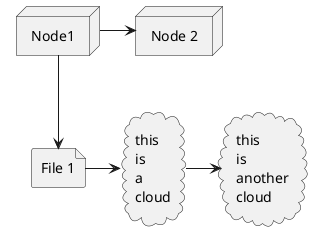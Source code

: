 @startuml
node Node1 as n1
node "Node 2" as n2
file f1 as "File 1"
cloud c1 as "this
is
a
cloud"
cloud c2 [this
is
another
cloud]
n1 -> n2
n1 --> f1
f1 -> c1
c1 -> c2
@enduml